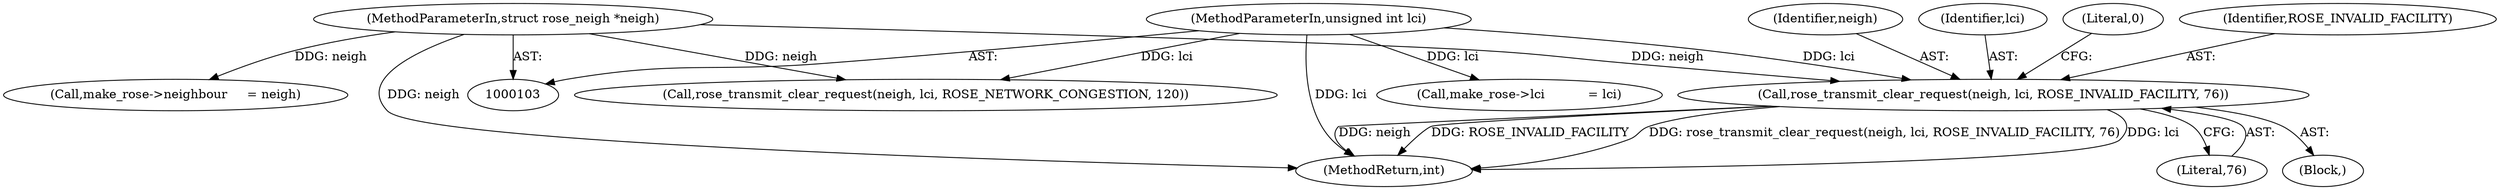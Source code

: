 digraph "0_linux_e0bccd315db0c2f919e7fcf9cb60db21d9986f52@pointer" {
"1000169" [label="(Call,rose_transmit_clear_request(neigh, lci, ROSE_INVALID_FACILITY, 76))"];
"1000106" [label="(MethodParameterIn,struct rose_neigh *neigh)"];
"1000107" [label="(MethodParameterIn,unsigned int lci)"];
"1000223" [label="(Call,make_rose->lci           = lci)"];
"1000106" [label="(MethodParameterIn,struct rose_neigh *neigh)"];
"1000168" [label="(Block,)"];
"1000409" [label="(MethodReturn,int)"];
"1000170" [label="(Identifier,neigh)"];
"1000173" [label="(Literal,76)"];
"1000171" [label="(Identifier,lci)"];
"1000169" [label="(Call,rose_transmit_clear_request(neigh, lci, ROSE_INVALID_FACILITY, 76))"];
"1000202" [label="(Call,rose_transmit_clear_request(neigh, lci, ROSE_NETWORK_CONGESTION, 120))"];
"1000175" [label="(Literal,0)"];
"1000314" [label="(Call,make_rose->neighbour     = neigh)"];
"1000107" [label="(MethodParameterIn,unsigned int lci)"];
"1000172" [label="(Identifier,ROSE_INVALID_FACILITY)"];
"1000169" -> "1000168"  [label="AST: "];
"1000169" -> "1000173"  [label="CFG: "];
"1000170" -> "1000169"  [label="AST: "];
"1000171" -> "1000169"  [label="AST: "];
"1000172" -> "1000169"  [label="AST: "];
"1000173" -> "1000169"  [label="AST: "];
"1000175" -> "1000169"  [label="CFG: "];
"1000169" -> "1000409"  [label="DDG: ROSE_INVALID_FACILITY"];
"1000169" -> "1000409"  [label="DDG: rose_transmit_clear_request(neigh, lci, ROSE_INVALID_FACILITY, 76)"];
"1000169" -> "1000409"  [label="DDG: lci"];
"1000169" -> "1000409"  [label="DDG: neigh"];
"1000106" -> "1000169"  [label="DDG: neigh"];
"1000107" -> "1000169"  [label="DDG: lci"];
"1000106" -> "1000103"  [label="AST: "];
"1000106" -> "1000409"  [label="DDG: neigh"];
"1000106" -> "1000202"  [label="DDG: neigh"];
"1000106" -> "1000314"  [label="DDG: neigh"];
"1000107" -> "1000103"  [label="AST: "];
"1000107" -> "1000409"  [label="DDG: lci"];
"1000107" -> "1000202"  [label="DDG: lci"];
"1000107" -> "1000223"  [label="DDG: lci"];
}
